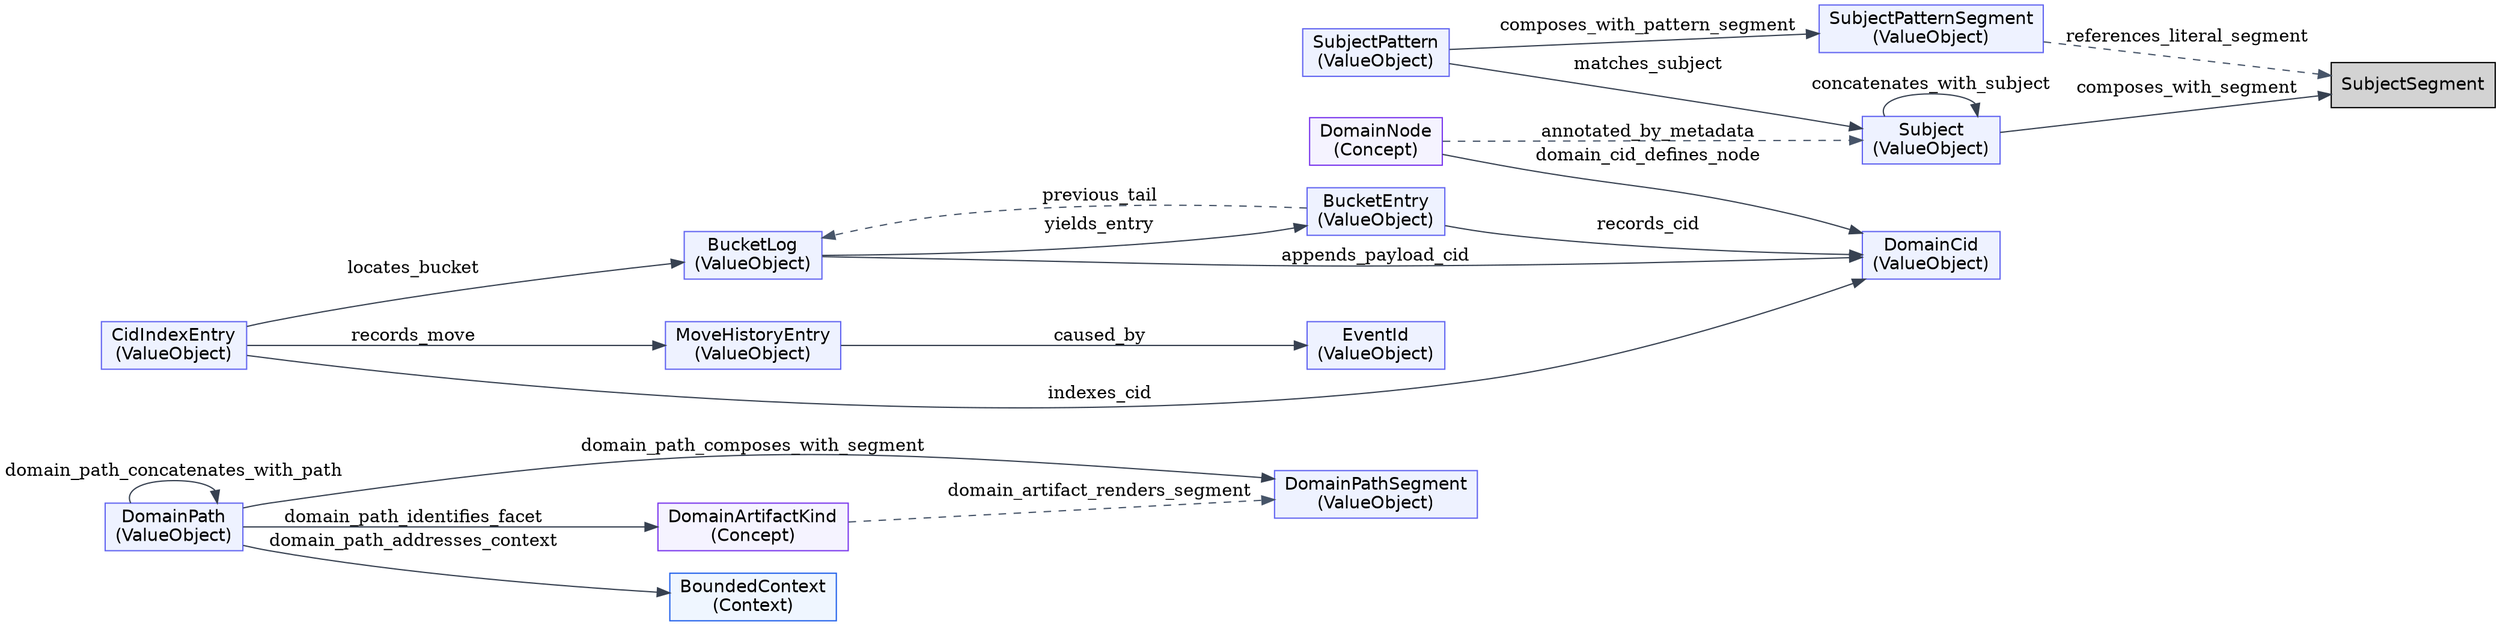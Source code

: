 digraph UL {
  rankdir=LR;
  node [shape=box, style=filled, fontname=Helvetica];

  "DomainPath" [label="DomainPath\n(ValueObject)", color="#6366f1", fillcolor="#eef2ff"];
  "DomainPathSegment" [label="DomainPathSegment\n(ValueObject)", color="#6366f1", fillcolor="#eef2ff"];
  "DomainArtifactKind" [label="DomainArtifactKind\n(Concept)", color="#7c3aed", fillcolor="#f5f3ff"];

  "Subject" [label="Subject\n(ValueObject)", color="#6366f1", fillcolor="#eef2ff"];
  "SubjectPattern" [label="SubjectPattern\n(ValueObject)", color="#6366f1", fillcolor="#eef2ff"];
  "SubjectPatternSegment" [label="SubjectPatternSegment\n(ValueObject)", color="#6366f1", fillcolor="#eef2ff"];

  "BucketLog" [label="BucketLog\n(ValueObject)", color="#6366f1", fillcolor="#eef2ff"];
  "BucketEntry" [label="BucketEntry\n(ValueObject)", color="#6366f1", fillcolor="#eef2ff"];
  "CidIndexEntry" [label="CidIndexEntry\n(ValueObject)", color="#6366f1", fillcolor="#eef2ff"];
  "MoveHistoryEntry" [label="MoveHistoryEntry\n(ValueObject)", color="#6366f1", fillcolor="#eef2ff"];
  "DomainCid" [label="DomainCid\n(ValueObject)", color="#6366f1", fillcolor="#eef2ff"];
  "DomainNode" [label="DomainNode\n(Concept)", color="#7c3aed", fillcolor="#f5f3ff"];
  "BoundedContext" [label="BoundedContext\n(Context)", color="#2563eb", fillcolor="#eff6ff"];
  "EventId" [label="EventId\n(ValueObject)", color="#6366f1", fillcolor="#eef2ff"];

  "DomainPath" -> "DomainPathSegment" [label="domain_path_composes_with_segment", color="#374151", style="solid"];
  "DomainPath" -> "DomainPath" [label="domain_path_concatenates_with_path", color="#374151", style="solid"];
  "DomainPath" -> "BoundedContext" [label="domain_path_addresses_context", color="#374151", style="solid"];
  "DomainPath" -> "DomainArtifactKind" [label="domain_path_identifies_facet", color="#374151", style="solid"];
  "DomainArtifactKind" -> "DomainPathSegment" [label="domain_artifact_renders_segment", color="#475569", style="dashed"];

  "Subject" -> "SubjectSegment" [label="composes_with_segment", color="#374151", style="solid"];
  "Subject" -> "Subject" [label="concatenates_with_subject", color="#374151", style="solid"];
  "SubjectPattern" -> "Subject" [label="matches_subject", color="#374151", style="solid"];
  "SubjectPattern" -> "SubjectPatternSegment" [label="composes_with_pattern_segment", color="#374151", style="solid"];
  "SubjectPatternSegment" -> "SubjectSegment" [label="references_literal_segment", color="#475569", style="dashed"];

  "BucketLog" -> "BucketEntry" [label="yields_entry", color="#374151", style="solid"];
  "BucketLog" -> "DomainCid" [label="appends_payload_cid", color="#374151", style="solid"];
  "BucketEntry" -> "DomainCid" [label="records_cid", color="#374151", style="solid"];
  "BucketEntry" -> "BucketLog" [label="previous_tail", color="#475569", style="dashed"];

  "CidIndexEntry" -> "DomainCid" [label="indexes_cid", color="#374151", style="solid"];
  "CidIndexEntry" -> "BucketLog" [label="locates_bucket", color="#374151", style="solid"];
  "CidIndexEntry" -> "MoveHistoryEntry" [label="records_move", color="#374151", style="solid"];
  "MoveHistoryEntry" -> "EventId" [label="caused_by", color="#374151", style="solid"];

  "DomainNode" -> "DomainCid" [label="domain_cid_defines_node", color="#374151", style="solid"];
  "DomainNode" -> "Subject" [label="annotated_by_metadata", color="#475569", style="dashed"];
}
